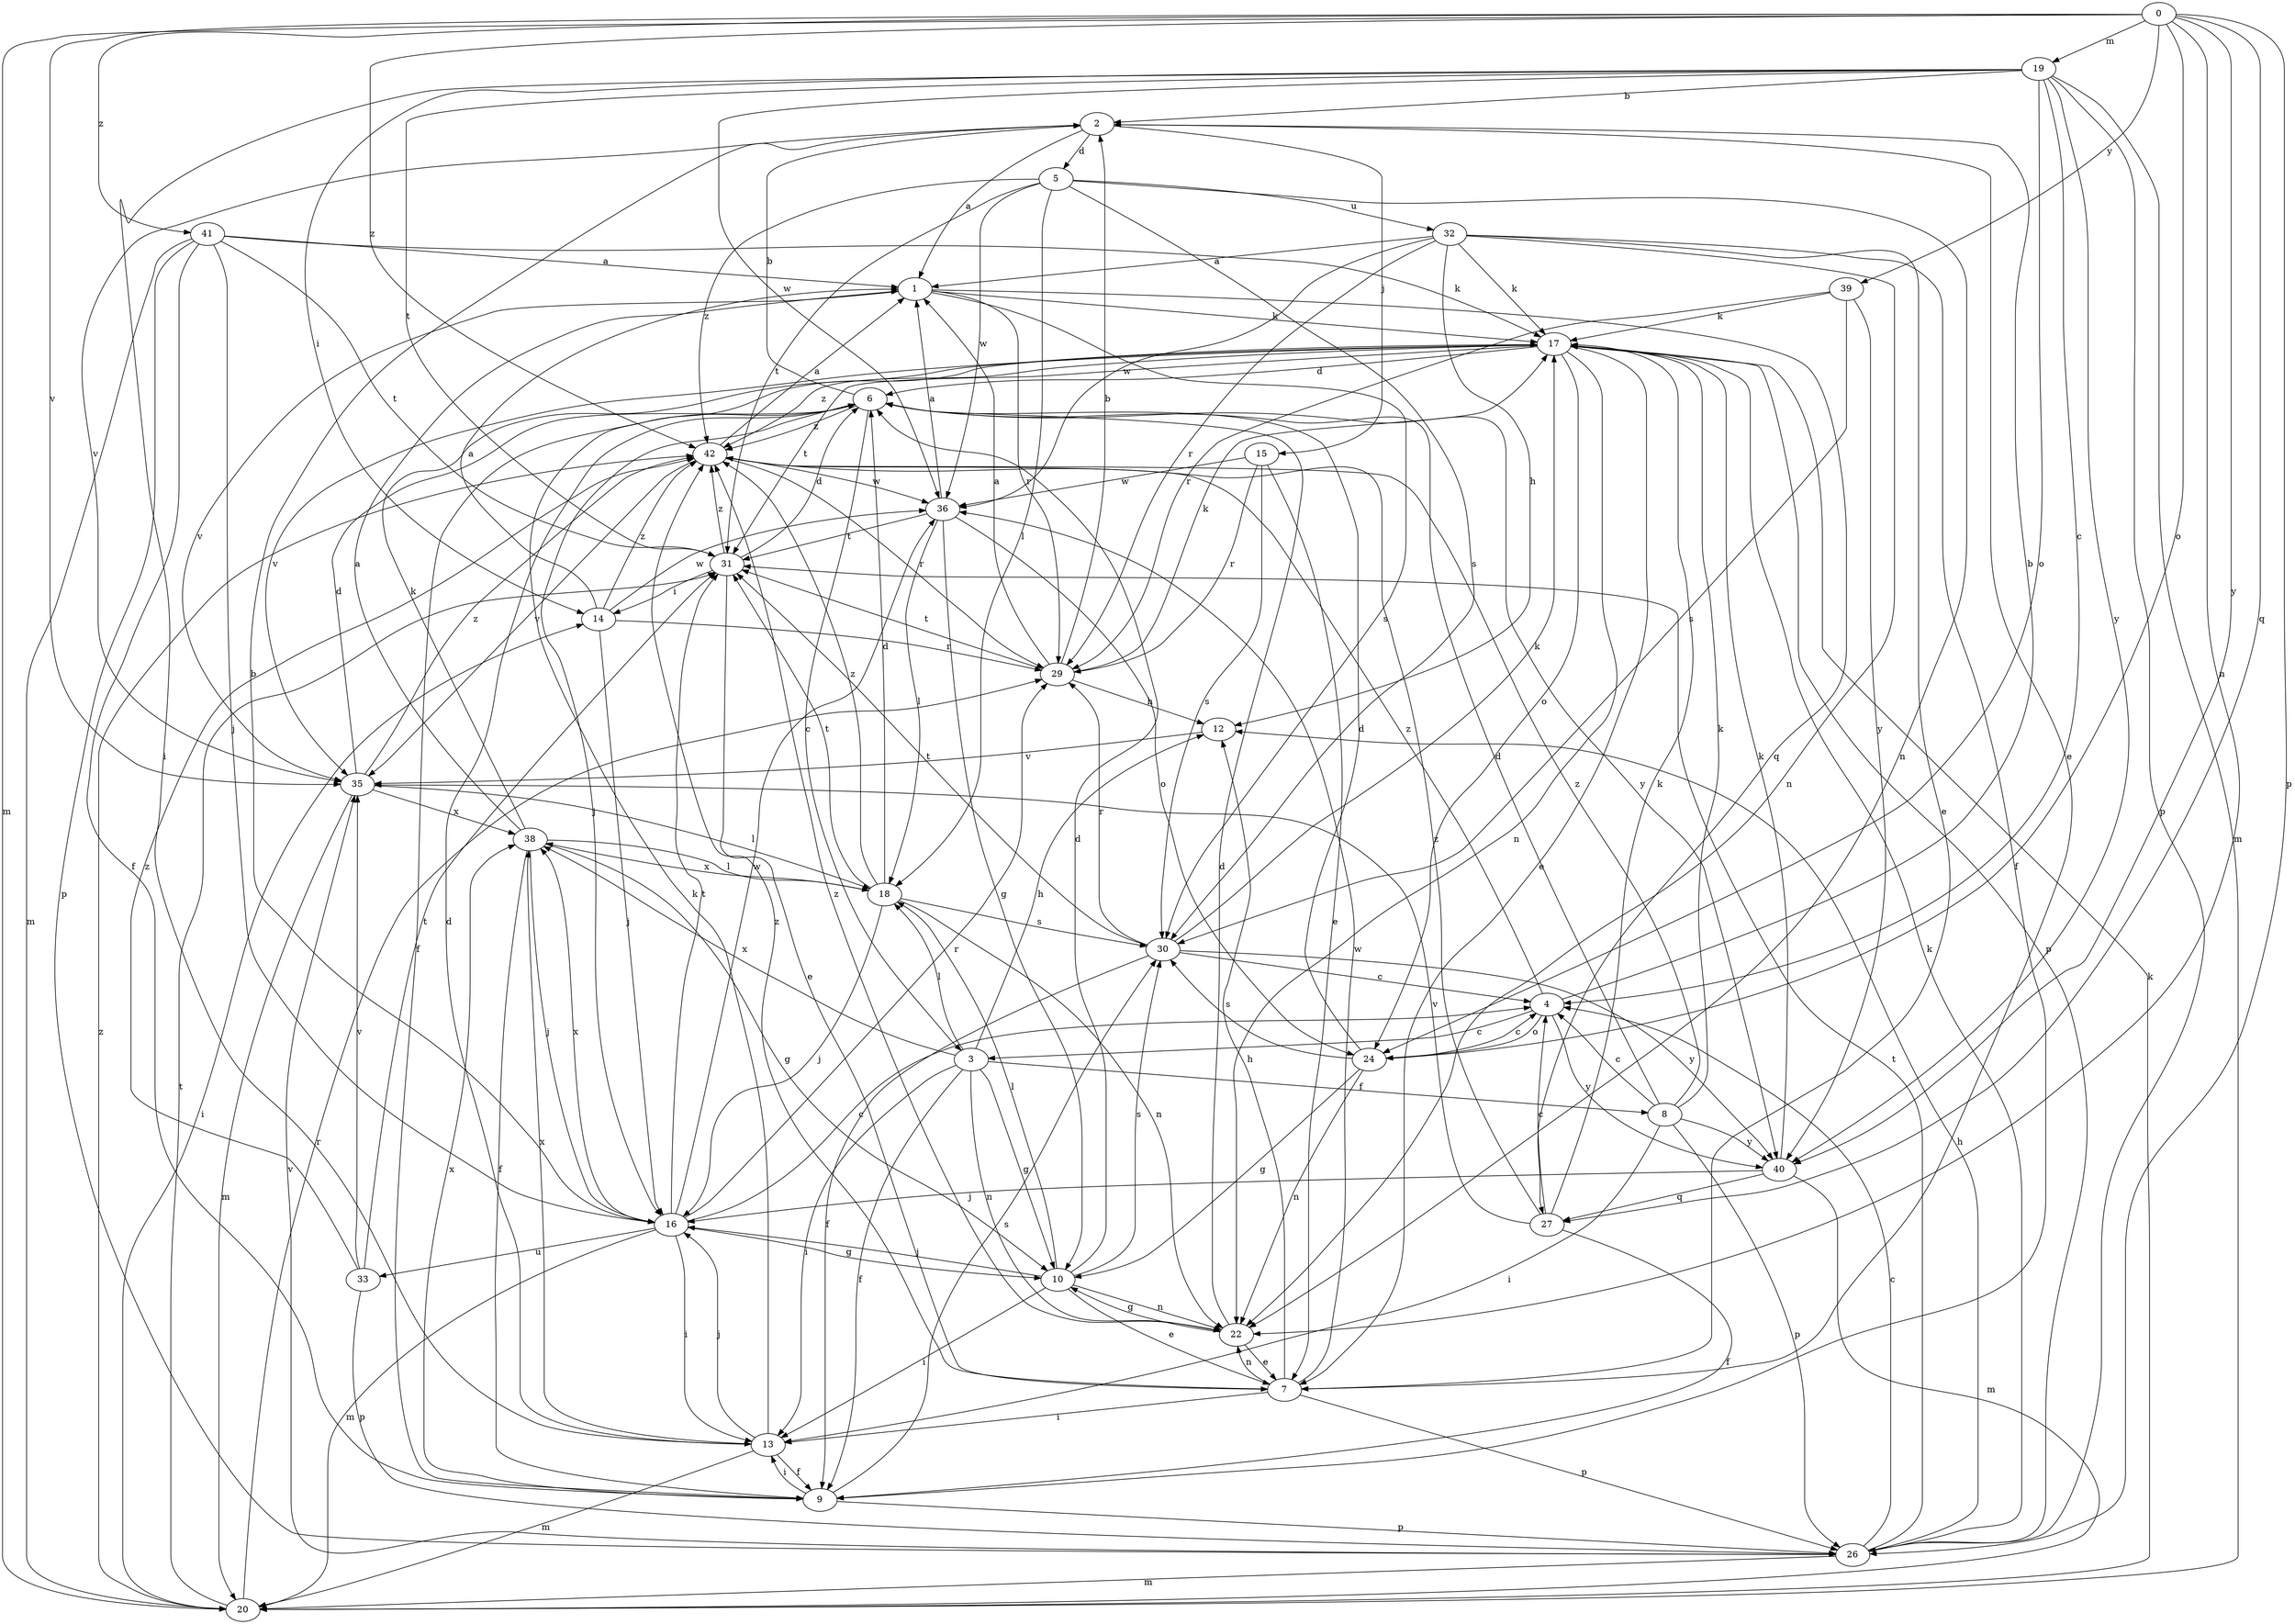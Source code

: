 strict digraph  {
0;
1;
2;
3;
4;
5;
6;
7;
8;
9;
10;
12;
13;
14;
15;
16;
17;
18;
19;
20;
22;
24;
26;
27;
29;
30;
31;
32;
33;
35;
36;
38;
39;
40;
41;
42;
0 -> 19  [label=m];
0 -> 20  [label=m];
0 -> 22  [label=n];
0 -> 24  [label=o];
0 -> 26  [label=p];
0 -> 27  [label=q];
0 -> 35  [label=v];
0 -> 39  [label=y];
0 -> 40  [label=y];
0 -> 41  [label=z];
0 -> 42  [label=z];
1 -> 17  [label=k];
1 -> 27  [label=q];
1 -> 29  [label=r];
1 -> 30  [label=s];
1 -> 35  [label=v];
2 -> 1  [label=a];
2 -> 5  [label=d];
2 -> 7  [label=e];
2 -> 15  [label=j];
2 -> 35  [label=v];
3 -> 8  [label=f];
3 -> 9  [label=f];
3 -> 10  [label=g];
3 -> 12  [label=h];
3 -> 13  [label=i];
3 -> 18  [label=l];
3 -> 22  [label=n];
3 -> 38  [label=x];
4 -> 2  [label=b];
4 -> 3  [label=c];
4 -> 24  [label=o];
4 -> 40  [label=y];
4 -> 42  [label=z];
5 -> 18  [label=l];
5 -> 22  [label=n];
5 -> 30  [label=s];
5 -> 31  [label=t];
5 -> 32  [label=u];
5 -> 36  [label=w];
5 -> 42  [label=z];
6 -> 2  [label=b];
6 -> 3  [label=c];
6 -> 9  [label=f];
6 -> 16  [label=j];
6 -> 40  [label=y];
6 -> 42  [label=z];
7 -> 12  [label=h];
7 -> 13  [label=i];
7 -> 22  [label=n];
7 -> 26  [label=p];
7 -> 36  [label=w];
7 -> 42  [label=z];
8 -> 4  [label=c];
8 -> 6  [label=d];
8 -> 13  [label=i];
8 -> 17  [label=k];
8 -> 26  [label=p];
8 -> 40  [label=y];
8 -> 42  [label=z];
9 -> 13  [label=i];
9 -> 26  [label=p];
9 -> 30  [label=s];
9 -> 38  [label=x];
10 -> 6  [label=d];
10 -> 7  [label=e];
10 -> 13  [label=i];
10 -> 16  [label=j];
10 -> 18  [label=l];
10 -> 22  [label=n];
10 -> 30  [label=s];
12 -> 35  [label=v];
13 -> 6  [label=d];
13 -> 9  [label=f];
13 -> 16  [label=j];
13 -> 17  [label=k];
13 -> 20  [label=m];
13 -> 38  [label=x];
14 -> 1  [label=a];
14 -> 16  [label=j];
14 -> 29  [label=r];
14 -> 36  [label=w];
14 -> 42  [label=z];
15 -> 7  [label=e];
15 -> 29  [label=r];
15 -> 30  [label=s];
15 -> 36  [label=w];
16 -> 2  [label=b];
16 -> 4  [label=c];
16 -> 10  [label=g];
16 -> 13  [label=i];
16 -> 20  [label=m];
16 -> 29  [label=r];
16 -> 31  [label=t];
16 -> 33  [label=u];
16 -> 36  [label=w];
16 -> 38  [label=x];
17 -> 6  [label=d];
17 -> 7  [label=e];
17 -> 22  [label=n];
17 -> 24  [label=o];
17 -> 26  [label=p];
17 -> 31  [label=t];
17 -> 35  [label=v];
17 -> 42  [label=z];
18 -> 6  [label=d];
18 -> 16  [label=j];
18 -> 22  [label=n];
18 -> 30  [label=s];
18 -> 31  [label=t];
18 -> 38  [label=x];
18 -> 42  [label=z];
19 -> 2  [label=b];
19 -> 4  [label=c];
19 -> 13  [label=i];
19 -> 14  [label=i];
19 -> 20  [label=m];
19 -> 24  [label=o];
19 -> 26  [label=p];
19 -> 31  [label=t];
19 -> 36  [label=w];
19 -> 40  [label=y];
20 -> 14  [label=i];
20 -> 17  [label=k];
20 -> 29  [label=r];
20 -> 31  [label=t];
20 -> 42  [label=z];
22 -> 6  [label=d];
22 -> 7  [label=e];
22 -> 10  [label=g];
22 -> 42  [label=z];
24 -> 4  [label=c];
24 -> 6  [label=d];
24 -> 10  [label=g];
24 -> 22  [label=n];
24 -> 30  [label=s];
26 -> 4  [label=c];
26 -> 12  [label=h];
26 -> 17  [label=k];
26 -> 20  [label=m];
26 -> 31  [label=t];
26 -> 35  [label=v];
27 -> 4  [label=c];
27 -> 9  [label=f];
27 -> 17  [label=k];
27 -> 35  [label=v];
27 -> 42  [label=z];
29 -> 1  [label=a];
29 -> 2  [label=b];
29 -> 12  [label=h];
29 -> 17  [label=k];
29 -> 31  [label=t];
30 -> 4  [label=c];
30 -> 9  [label=f];
30 -> 17  [label=k];
30 -> 29  [label=r];
30 -> 31  [label=t];
30 -> 40  [label=y];
31 -> 6  [label=d];
31 -> 7  [label=e];
31 -> 14  [label=i];
31 -> 42  [label=z];
32 -> 1  [label=a];
32 -> 7  [label=e];
32 -> 9  [label=f];
32 -> 12  [label=h];
32 -> 17  [label=k];
32 -> 22  [label=n];
32 -> 29  [label=r];
32 -> 36  [label=w];
33 -> 26  [label=p];
33 -> 31  [label=t];
33 -> 35  [label=v];
33 -> 42  [label=z];
35 -> 6  [label=d];
35 -> 18  [label=l];
35 -> 20  [label=m];
35 -> 38  [label=x];
35 -> 42  [label=z];
36 -> 1  [label=a];
36 -> 10  [label=g];
36 -> 18  [label=l];
36 -> 24  [label=o];
36 -> 31  [label=t];
38 -> 1  [label=a];
38 -> 9  [label=f];
38 -> 10  [label=g];
38 -> 16  [label=j];
38 -> 17  [label=k];
38 -> 18  [label=l];
39 -> 17  [label=k];
39 -> 29  [label=r];
39 -> 30  [label=s];
39 -> 40  [label=y];
40 -> 16  [label=j];
40 -> 17  [label=k];
40 -> 20  [label=m];
40 -> 27  [label=q];
41 -> 1  [label=a];
41 -> 9  [label=f];
41 -> 16  [label=j];
41 -> 17  [label=k];
41 -> 20  [label=m];
41 -> 26  [label=p];
41 -> 31  [label=t];
42 -> 1  [label=a];
42 -> 29  [label=r];
42 -> 35  [label=v];
42 -> 36  [label=w];
}
